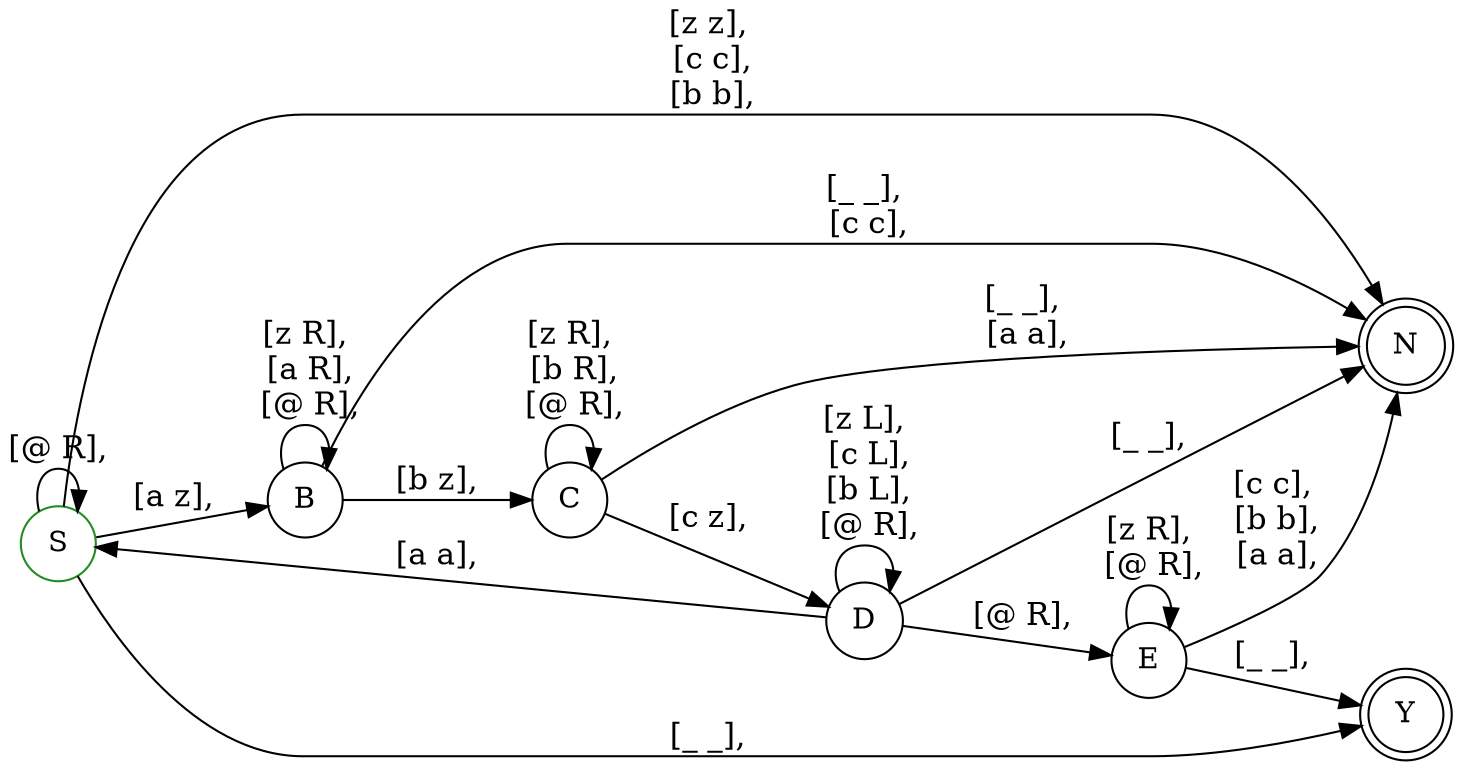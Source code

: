 digraph G {
    rankdir="LR";
    N [label="N", color="black", shape="doublecircle"];
    Y [label="Y", color="black", shape="doublecircle"];
    E [label="E", color="black", shape="circle"];
    D [label="D", color="black", shape="circle"];
    C [label="C", color="black", shape="circle"];
    B [label="B", color="black", shape="circle"];
    S [label="S", color="forestgreen", shape="circle"];
    D -> E [fontsize=15, label="[@ R],"];
    D -> N [fontsize=15, label="[_ _],"];
    D -> S [fontsize=15, label="[a a],"];
    C -> D [fontsize=15, label="[c z],"];
    C -> N [fontsize=15, label="[_ _],\n [a a],"];
    B -> N [fontsize=15, label="[_ _],\n [c c],"];
    B -> C [fontsize=15, label="[b z],"];
    E -> N [fontsize=15, label="[c c],\n [b b],\n [a a],"];
    E -> Y [fontsize=15, label="[_ _],"];
    S -> Y [fontsize=15, label="[_ _],"];
    S -> N [fontsize=15, label="[z z],\n [c c],\n [b b],"];
    S -> B [fontsize=15, label="[a z],"];
    E -> E [fontsize=15, label="[z R],\n [@ R],"];
    D -> D [fontsize=15, label="[z L],\n [c L],\n [b L],\n [@ R],"];
    C -> C [fontsize=15, label="[z R],\n [b R],\n [@ R],"];
    B -> B [fontsize=15, label="[z R],\n [a R],\n [@ R],"];
    S -> S [fontsize=15, label="[@ R],"];
}
